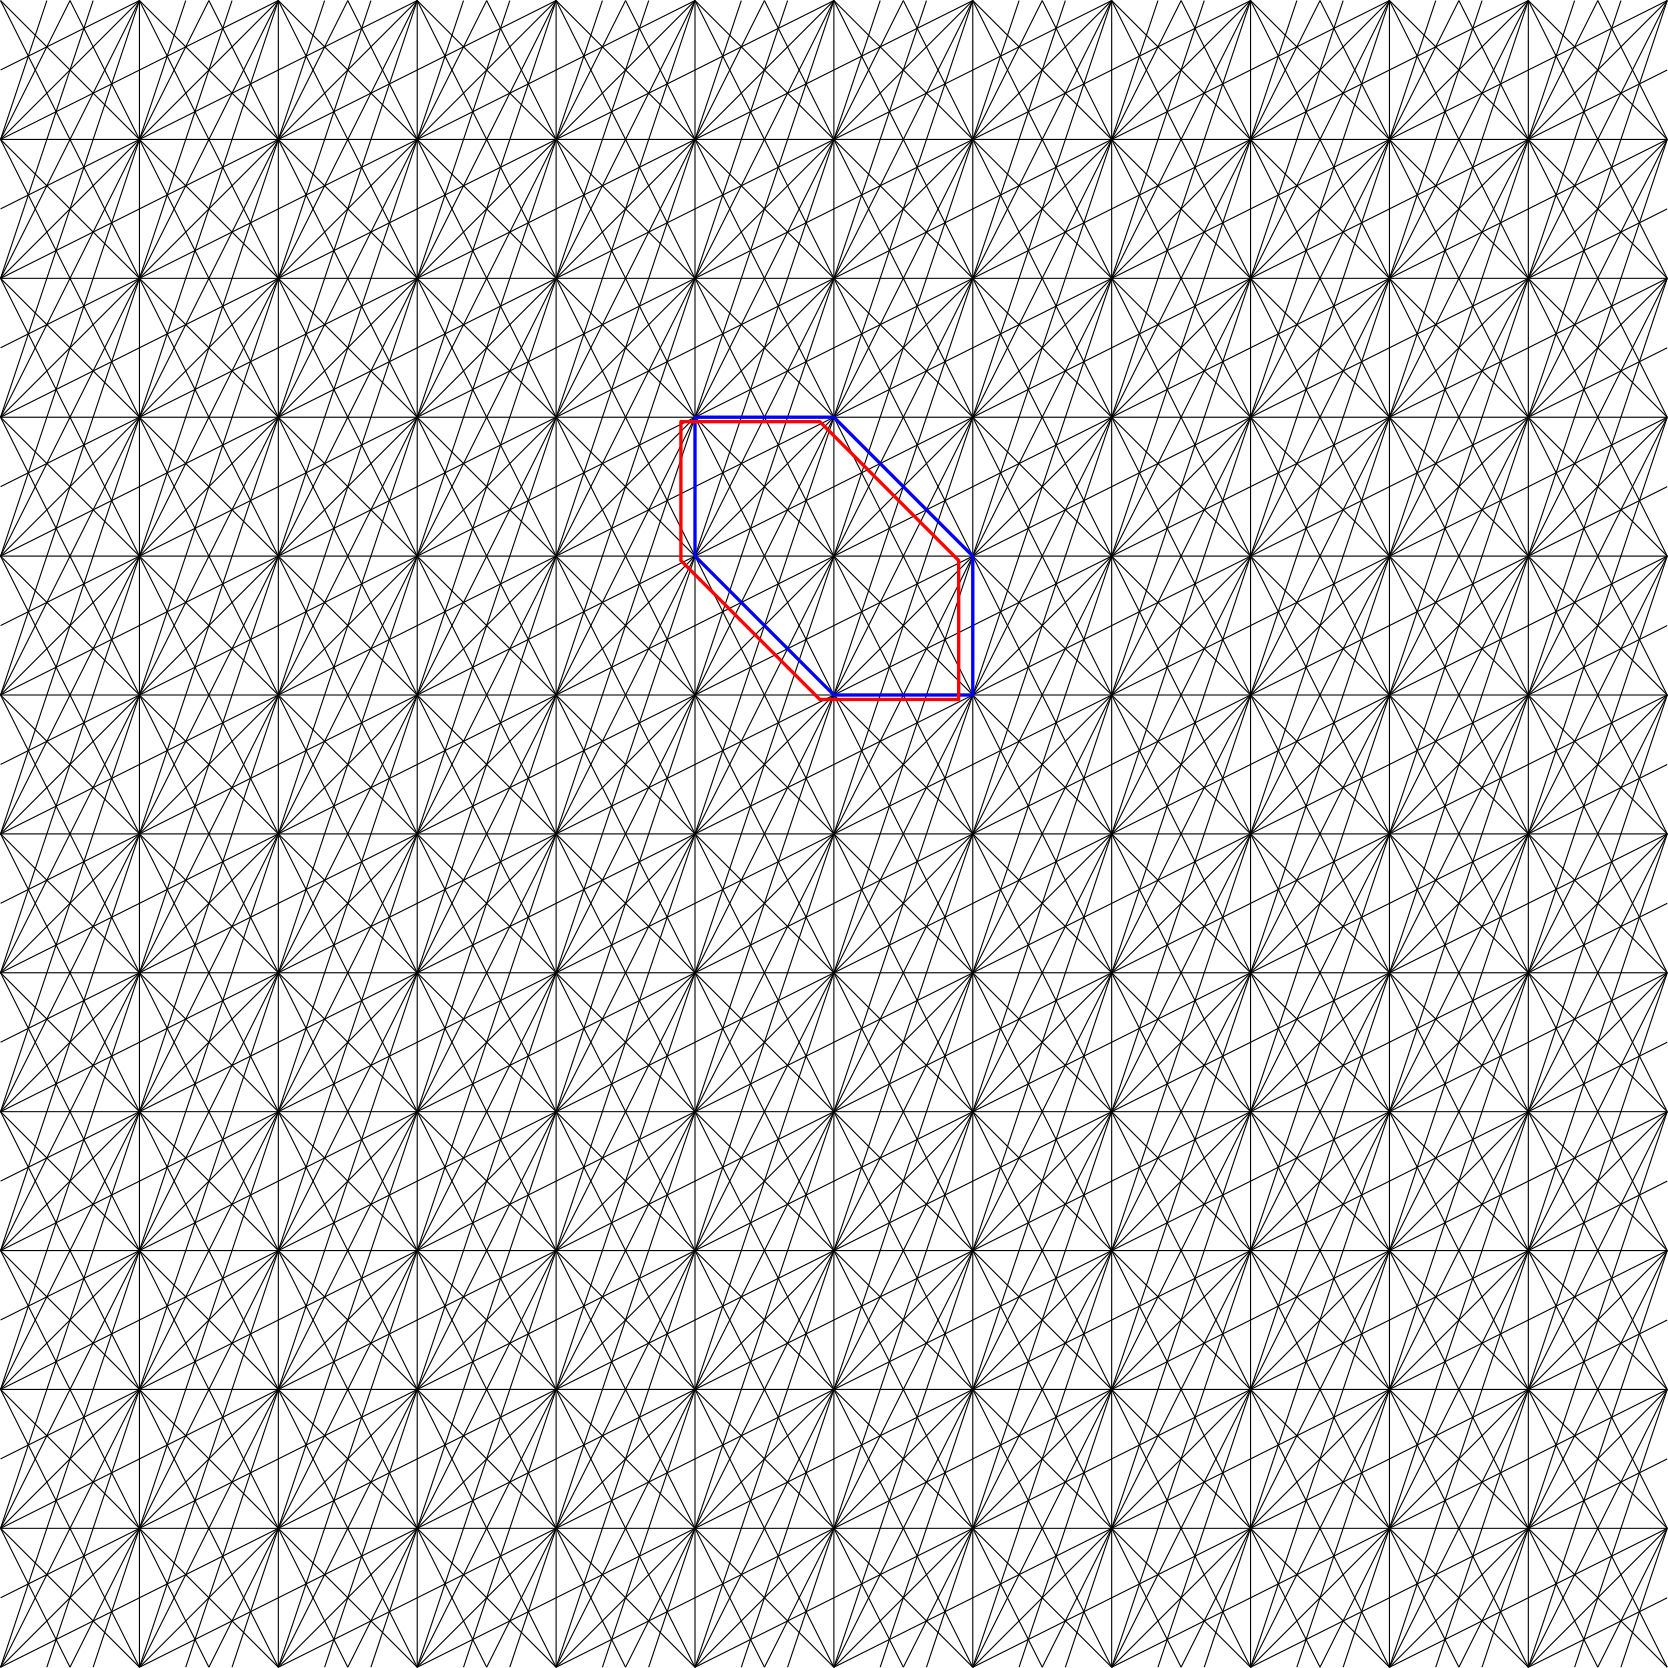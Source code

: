 <?xml version="1.0"?>
<!DOCTYPE ipe SYSTEM "ipe.dtd">
<ipe version="70218" creator="Ipe 7.2.26">
<info created="D:20240203125927" modified="D:20240209113902"/>
<ipestyle name="basic">
<symbol name="arrow/arc(spx)">
<path stroke="sym-stroke" fill="sym-stroke" pen="sym-pen">
0 0 m
-1 0.333 l
-1 -0.333 l
h
</path>
</symbol>
<symbol name="arrow/farc(spx)">
<path stroke="sym-stroke" fill="white" pen="sym-pen">
0 0 m
-1 0.333 l
-1 -0.333 l
h
</path>
</symbol>
<symbol name="arrow/ptarc(spx)">
<path stroke="sym-stroke" fill="sym-stroke" pen="sym-pen">
0 0 m
-1 0.333 l
-0.8 0 l
-1 -0.333 l
h
</path>
</symbol>
<symbol name="arrow/fptarc(spx)">
<path stroke="sym-stroke" fill="white" pen="sym-pen">
0 0 m
-1 0.333 l
-0.8 0 l
-1 -0.333 l
h
</path>
</symbol>
<symbol name="mark/circle(sx)" transformations="translations">
<path fill="sym-stroke">
0.6 0 0 0.6 0 0 e
0.4 0 0 0.4 0 0 e
</path>
</symbol>
<symbol name="mark/disk(sx)" transformations="translations">
<path fill="sym-stroke">
0.6 0 0 0.6 0 0 e
</path>
</symbol>
<symbol name="mark/fdisk(sfx)" transformations="translations">
<group>
<path fill="sym-fill">
0.5 0 0 0.5 0 0 e
</path>
<path fill="sym-stroke" fillrule="eofill">
0.6 0 0 0.6 0 0 e
0.4 0 0 0.4 0 0 e
</path>
</group>
</symbol>
<symbol name="mark/box(sx)" transformations="translations">
<path fill="sym-stroke" fillrule="eofill">
-0.6 -0.6 m
0.6 -0.6 l
0.6 0.6 l
-0.6 0.6 l
h
-0.4 -0.4 m
0.4 -0.4 l
0.4 0.4 l
-0.4 0.4 l
h
</path>
</symbol>
<symbol name="mark/square(sx)" transformations="translations">
<path fill="sym-stroke">
-0.6 -0.6 m
0.6 -0.6 l
0.6 0.6 l
-0.6 0.6 l
h
</path>
</symbol>
<symbol name="mark/fsquare(sfx)" transformations="translations">
<group>
<path fill="sym-fill">
-0.5 -0.5 m
0.5 -0.5 l
0.5 0.5 l
-0.5 0.5 l
h
</path>
<path fill="sym-stroke" fillrule="eofill">
-0.6 -0.6 m
0.6 -0.6 l
0.6 0.6 l
-0.6 0.6 l
h
-0.4 -0.4 m
0.4 -0.4 l
0.4 0.4 l
-0.4 0.4 l
h
</path>
</group>
</symbol>
<symbol name="mark/cross(sx)" transformations="translations">
<group>
<path fill="sym-stroke">
-0.43 -0.57 m
0.57 0.43 l
0.43 0.57 l
-0.57 -0.43 l
h
</path>
<path fill="sym-stroke">
-0.43 0.57 m
0.57 -0.43 l
0.43 -0.57 l
-0.57 0.43 l
h
</path>
</group>
</symbol>
<symbol name="arrow/fnormal(spx)">
<path stroke="sym-stroke" fill="white" pen="sym-pen">
0 0 m
-1 0.333 l
-1 -0.333 l
h
</path>
</symbol>
<symbol name="arrow/pointed(spx)">
<path stroke="sym-stroke" fill="sym-stroke" pen="sym-pen">
0 0 m
-1 0.333 l
-0.8 0 l
-1 -0.333 l
h
</path>
</symbol>
<symbol name="arrow/fpointed(spx)">
<path stroke="sym-stroke" fill="white" pen="sym-pen">
0 0 m
-1 0.333 l
-0.8 0 l
-1 -0.333 l
h
</path>
</symbol>
<symbol name="arrow/linear(spx)">
<path stroke="sym-stroke" pen="sym-pen">
-1 0.333 m
0 0 l
-1 -0.333 l
</path>
</symbol>
<symbol name="arrow/fdouble(spx)">
<path stroke="sym-stroke" fill="white" pen="sym-pen">
0 0 m
-1 0.333 l
-1 -0.333 l
h
-1 0 m
-2 0.333 l
-2 -0.333 l
h
</path>
</symbol>
<symbol name="arrow/double(spx)">
<path stroke="sym-stroke" fill="sym-stroke" pen="sym-pen">
0 0 m
-1 0.333 l
-1 -0.333 l
h
-1 0 m
-2 0.333 l
-2 -0.333 l
h
</path>
</symbol>
<symbol name="arrow/mid-normal(spx)">
<path stroke="sym-stroke" fill="sym-stroke" pen="sym-pen">
0.5 0 m
-0.5 0.333 l
-0.5 -0.333 l
h
</path>
</symbol>
<symbol name="arrow/mid-fnormal(spx)">
<path stroke="sym-stroke" fill="white" pen="sym-pen">
0.5 0 m
-0.5 0.333 l
-0.5 -0.333 l
h
</path>
</symbol>
<symbol name="arrow/mid-pointed(spx)">
<path stroke="sym-stroke" fill="sym-stroke" pen="sym-pen">
0.5 0 m
-0.5 0.333 l
-0.3 0 l
-0.5 -0.333 l
h
</path>
</symbol>
<symbol name="arrow/mid-fpointed(spx)">
<path stroke="sym-stroke" fill="white" pen="sym-pen">
0.5 0 m
-0.5 0.333 l
-0.3 0 l
-0.5 -0.333 l
h
</path>
</symbol>
<symbol name="arrow/mid-double(spx)">
<path stroke="sym-stroke" fill="sym-stroke" pen="sym-pen">
1 0 m
0 0.333 l
0 -0.333 l
h
0 0 m
-1 0.333 l
-1 -0.333 l
h
</path>
</symbol>
<symbol name="arrow/mid-fdouble(spx)">
<path stroke="sym-stroke" fill="white" pen="sym-pen">
1 0 m
0 0.333 l
0 -0.333 l
h
0 0 m
-1 0.333 l
-1 -0.333 l
h
</path>
</symbol>
<anglesize name="22.5 deg" value="22.5"/>
<anglesize name="30 deg" value="30"/>
<anglesize name="45 deg" value="45"/>
<anglesize name="60 deg" value="60"/>
<anglesize name="90 deg" value="90"/>
<arrowsize name="large" value="10"/>
<arrowsize name="small" value="5"/>
<arrowsize name="tiny" value="3"/>
<color name="blue" value="0 0 1"/>
<color name="brown" value="0.647 0.165 0.165"/>
<color name="darkblue" value="0 0 0.545"/>
<color name="darkcyan" value="0 0.545 0.545"/>
<color name="darkgray" value="0.663"/>
<color name="darkgreen" value="0 0.392 0"/>
<color name="darkmagenta" value="0.545 0 0.545"/>
<color name="darkorange" value="1 0.549 0"/>
<color name="darkred" value="0.545 0 0"/>
<color name="gold" value="1 0.843 0"/>
<color name="gray" value="0.745"/>
<color name="green" value="0 1 0"/>
<color name="lightblue" value="0.678 0.847 0.902"/>
<color name="lightcyan" value="0.878 1 1"/>
<color name="lightgray" value="0.827"/>
<color name="lightgreen" value="0.565 0.933 0.565"/>
<color name="lightyellow" value="1 1 0.878"/>
<color name="navy" value="0 0 0.502"/>
<color name="orange" value="1 0.647 0"/>
<color name="pink" value="1 0.753 0.796"/>
<color name="purple" value="0.627 0.125 0.941"/>
<color name="red" value="1 0 0"/>
<color name="seagreen" value="0.18 0.545 0.341"/>
<color name="turquoise" value="0.251 0.878 0.816"/>
<color name="violet" value="0.933 0.51 0.933"/>
<color name="yellow" value="1 1 0"/>
<dashstyle name="dash dot dotted" value="[4 2 1 2 1 2] 0"/>
<dashstyle name="dash dotted" value="[4 2 1 2] 0"/>
<dashstyle name="dashed" value="[4] 0"/>
<dashstyle name="dotted" value="[1 3] 0"/>
<gridsize name="10 pts (~3.5 mm)" value="10"/>
<gridsize name="14 pts (~5 mm)" value="14"/>
<gridsize name="16 pts (~6 mm)" value="16"/>
<gridsize name="20 pts (~7 mm)" value="20"/>
<gridsize name="28 pts (~10 mm)" value="28"/>
<gridsize name="32 pts (~12 mm)" value="32"/>
<gridsize name="4 pts" value="4"/>
<gridsize name="56 pts (~20 mm)" value="56"/>
<gridsize name="8 pts (~3 mm)" value="8"/>
<opacity name="10%" value="0.1"/>
<opacity name="30%" value="0.3"/>
<opacity name="50%" value="0.5"/>
<opacity name="75%" value="0.75"/>
<pen name="fat" value="1.2"/>
<pen name="heavier" value="0.8"/>
<pen name="ultrafat" value="2"/>
<symbolsize name="large" value="5"/>
<symbolsize name="small" value="2"/>
<symbolsize name="tiny" value="1.1"/>
<textsize name="Huge" value="\Huge"/>
<textsize name="LARGE" value="\LARGE"/>
<textsize name="Large" value="\Large"/>
<textsize name="footnote" value="\footnotesize"/>
<textsize name="huge" value="\huge"/>
<textsize name="large" value="\large"/>
<textsize name="script" value="\scriptsize"/>
<textsize name="small" value="\small"/>
<textsize name="tiny" value="\tiny"/>
<textstyle name="center" begin="\begin{center}" end="\end{center}"/>
<textstyle name="item" begin="\begin{itemize}\item{}" end="\end{itemize}"/>
<textstyle name="itemize" begin="\begin{itemize}" end="\end{itemize}"/>
<preamble>area = 1/35</preamble>
<layout paper="600 600" origin="0 0" frame="600 600"/>
<tiling name="falling" angle="-60" step="4" width="1"/>
<tiling name="rising" angle="30" step="4" width="1"/>
</ipestyle>
<page>
<layer name="bundle_0"/>
<layer name="bundle_1"/>
<layer name="bundle_2"/>
<layer name="bundle_3"/>
<layer name="bundle_4"/>
<layer name="bundle_5"/>
<layer name="bundle_6"/>
<layer name="bundle_7"/>
<view layers="bundle_0 bundle_1 bundle_2 bundle_3 bundle_4 bundle_5 bundle_6 bundle_7" active="bundle_0"/>
<path layer="bundle_0" stroke="0">
0 50 m
25 0 l
</path>
<path stroke="0">
0 100 m
50 0 l
</path>
<path stroke="0">
0 150 m
75 0 l
</path>
<path stroke="0">
0 200 m
100 0 l
</path>
<path stroke="0">
0 250 m
125 0 l
</path>
<path stroke="0">
0 300 m
150 0 l
</path>
<path stroke="0">
0 350 m
175 0 l
</path>
<path stroke="0">
0 400 m
200 0 l
</path>
<path stroke="0">
0 450 m
225 0 l
</path>
<path stroke="0">
0 500 m
250 0 l
</path>
<path stroke="0">
0 550 m
275 0 l
</path>
<path stroke="0">
0 600 m
300 0 l
</path>
<path stroke="0">
25 600 m
325 0 l
</path>
<path stroke="0">
50 600 m
350 0 l
</path>
<path stroke="0">
75 600 m
375 0 l
</path>
<path stroke="0">
100 600 m
400 0 l
</path>
<path stroke="0">
125 600 m
425 0 l
</path>
<path stroke="0">
150 600 m
450 0 l
</path>
<path stroke="0">
175 600 m
475 0 l
</path>
<path stroke="0">
200 600 m
500 0 l
</path>
<path stroke="0">
225 600 m
525 0 l
</path>
<path stroke="0">
250 600 m
550 0 l
</path>
<path stroke="0">
275 600 m
575 0 l
</path>
<path stroke="0">
300 600 m
600 0 l
</path>
<path stroke="0">
325 600 m
600 50 l
</path>
<path stroke="0">
350 600 m
600 100 l
</path>
<path stroke="0">
375 600 m
600 150 l
</path>
<path stroke="0">
400 600 m
600 200 l
</path>
<path stroke="0">
425 600 m
600 250 l
</path>
<path stroke="0">
450 600 m
600 300 l
</path>
<path stroke="0">
475 600 m
600 350 l
</path>
<path stroke="0">
500 600 m
600 400 l
</path>
<path stroke="0">
525 600 m
600 450 l
</path>
<path stroke="0">
550 600 m
600 500 l
</path>
<path stroke="0">
575 600 m
600 550 l
</path>
<path layer="bundle_1" stroke="0">
0 50 m
50 0 l
</path>
<path stroke="0">
0 100 m
100 0 l
</path>
<path stroke="0">
0 150 m
150 0 l
</path>
<path stroke="0">
0 200 m
200 0 l
</path>
<path stroke="0">
0 250 m
250 0 l
</path>
<path stroke="0">
0 300 m
300 0 l
</path>
<path stroke="0">
0 350 m
350 0 l
</path>
<path stroke="0">
0 400 m
400 0 l
</path>
<path stroke="0">
0 450 m
450 0 l
</path>
<path stroke="0">
0 500 m
500 0 l
</path>
<path stroke="0">
0 550 m
550 0 l
</path>
<path stroke="0">
0 600 m
600 0 l
</path>
<path stroke="0">
50 600 m
600 50 l
</path>
<path stroke="0">
100 600 m
600 100 l
</path>
<path stroke="0">
150 600 m
600 150 l
</path>
<path stroke="0">
200 600 m
600 200 l
</path>
<path stroke="0">
250 600 m
600 250 l
</path>
<path stroke="0">
300 600 m
600 300 l
</path>
<path stroke="0">
350 600 m
600 350 l
</path>
<path stroke="0">
400 600 m
600 400 l
</path>
<path stroke="0">
450 600 m
600 450 l
</path>
<path stroke="0">
500 600 m
600 500 l
</path>
<path stroke="0">
550 600 m
600 550 l
</path>
<path layer="bundle_2" stroke="0">
0 50 m
600 50 l
</path>
<path stroke="0">
0 100 m
600 100 l
</path>
<path stroke="0">
0 150 m
600 150 l
</path>
<path stroke="0">
0 200 m
600 200 l
</path>
<path stroke="0">
0 250 m
600 250 l
</path>
<path stroke="0">
0 300 m
600 300 l
</path>
<path stroke="0">
0 350 m
600 350 l
</path>
<path stroke="0">
0 400 m
600 400 l
</path>
<path stroke="0">
0 450 m
600 450 l
</path>
<path stroke="0">
0 500 m
600 500 l
</path>
<path stroke="0">
0 550 m
600 550 l
</path>
<path layer="bundle_3" stroke="0">
0 575 m
50 600 l
</path>
<path stroke="0">
0 550 m
100 600 l
</path>
<path stroke="0">
0 525 m
150 600 l
</path>
<path stroke="0">
0 500 m
200 600 l
</path>
<path stroke="0">
0 475 m
250 600 l
</path>
<path stroke="0">
0 450 m
300 600 l
</path>
<path stroke="0">
0 425 m
350 600 l
</path>
<path stroke="0">
0 400 m
400 600 l
</path>
<path stroke="0">
0 375 m
450 600 l
</path>
<path stroke="0">
0 350 m
500 600 l
</path>
<path stroke="0">
0 325 m
550 600 l
</path>
<path stroke="0">
0 300 m
600 600 l
</path>
<path stroke="0">
0 275 m
600 575 l
</path>
<path stroke="0">
0 250 m
600 550 l
</path>
<path stroke="0">
0 225 m
600 525 l
</path>
<path stroke="0">
0 200 m
600 500 l
</path>
<path stroke="0">
0 175 m
600 475 l
</path>
<path stroke="0">
0 150 m
600 450 l
</path>
<path stroke="0">
0 125 m
600 425 l
</path>
<path stroke="0">
0 100 m
600 400 l
</path>
<path stroke="0">
0 75 m
600 375 l
</path>
<path stroke="0">
0 50 m
600 350 l
</path>
<path stroke="0">
0 25 m
600 325 l
</path>
<path stroke="0">
0 0 m
600 300 l
</path>
<path stroke="0">
50 0 m
600 275 l
</path>
<path stroke="0">
100 0 m
600 250 l
</path>
<path stroke="0">
150 0 m
600 225 l
</path>
<path stroke="0">
200 0 m
600 200 l
</path>
<path stroke="0">
250 0 m
600 175 l
</path>
<path stroke="0">
300 0 m
600 150 l
</path>
<path stroke="0">
350 0 m
600 125 l
</path>
<path stroke="0">
400 0 m
600 100 l
</path>
<path stroke="0">
450 0 m
600 75 l
</path>
<path stroke="0">
500 0 m
600 50 l
</path>
<path stroke="0">
550 0 m
600 25 l
</path>
<path layer="bundle_4" stroke="0">
550 0 m
600 50 l
</path>
<path stroke="0">
500 0 m
600 100 l
</path>
<path stroke="0">
450 0 m
600 150 l
</path>
<path stroke="0">
400 0 m
600 200 l
</path>
<path stroke="0">
350 0 m
600 250 l
</path>
<path stroke="0">
300 0 m
600 300 l
</path>
<path stroke="0">
250 0 m
600 350 l
</path>
<path stroke="0">
200 0 m
600 400 l
</path>
<path stroke="0">
150 0 m
600 450 l
</path>
<path stroke="0">
100 0 m
600 500 l
</path>
<path stroke="0">
50 0 m
600 550 l
</path>
<path stroke="0">
0 0 m
600 600 l
</path>
<path stroke="0">
0 50 m
550 600 l
</path>
<path stroke="0">
0 100 m
500 600 l
</path>
<path stroke="0">
0 150 m
450 600 l
</path>
<path stroke="0">
0 200 m
400 600 l
</path>
<path stroke="0">
0 250 m
350 600 l
</path>
<path stroke="0">
0 300 m
300 600 l
</path>
<path stroke="0">
0 350 m
250 600 l
</path>
<path stroke="0">
0 400 m
200 600 l
</path>
<path stroke="0">
0 450 m
150 600 l
</path>
<path stroke="0">
0 500 m
100 600 l
</path>
<path stroke="0">
0 550 m
50 600 l
</path>
<path layer="bundle_5" stroke="0">
575 0 m
600 50 l
</path>
<path stroke="0">
550 0 m
600 100 l
</path>
<path stroke="0">
525 0 m
600 150 l
</path>
<path stroke="0">
500 0 m
600 200 l
</path>
<path stroke="0">
475 0 m
600 250 l
</path>
<path stroke="0">
450 0 m
600 300 l
</path>
<path stroke="0">
425 0 m
600 350 l
</path>
<path stroke="0">
400 0 m
600 400 l
</path>
<path stroke="0">
375 0 m
600 450 l
</path>
<path stroke="0">
350 0 m
600 500 l
</path>
<path stroke="0">
325 0 m
600 550 l
</path>
<path stroke="0">
300 0 m
600 600 l
</path>
<path stroke="0">
275 0 m
575 600 l
</path>
<path stroke="0">
250 0 m
550 600 l
</path>
<path stroke="0">
225 0 m
525 600 l
</path>
<path stroke="0">
200 0 m
500 600 l
</path>
<path stroke="0">
175 0 m
475 600 l
</path>
<path stroke="0">
150 0 m
450 600 l
</path>
<path stroke="0">
125 0 m
425 600 l
</path>
<path stroke="0">
100 0 m
400 600 l
</path>
<path stroke="0">
75 0 m
375 600 l
</path>
<path stroke="0">
50 0 m
350 600 l
</path>
<path stroke="0">
25 0 m
325 600 l
</path>
<path stroke="0">
0 0 m
300 600 l
</path>
<path stroke="0">
0 50 m
275 600 l
</path>
<path stroke="0">
0 100 m
250 600 l
</path>
<path stroke="0">
0 150 m
225 600 l
</path>
<path stroke="0">
0 200 m
200 600 l
</path>
<path stroke="0">
0 250 m
175 600 l
</path>
<path stroke="0">
0 300 m
150 600 l
</path>
<path stroke="0">
0 350 m
125 600 l
</path>
<path stroke="0">
0 400 m
100 600 l
</path>
<path stroke="0">
0 450 m
75 600 l
</path>
<path stroke="0">
0 500 m
50 600 l
</path>
<path stroke="0">
0 550 m
25 600 l
</path>
<path layer="bundle_6" stroke="0">
583.333 0 m
600 50 l
</path>
<path stroke="0">
566.667 0 m
600 100 l
</path>
<path stroke="0">
550 0 m
600 150 l
</path>
<path stroke="0">
533.333 0 m
600 200 l
</path>
<path stroke="0">
516.667 0 m
600 250 l
</path>
<path stroke="0">
500 0 m
600 300 l
</path>
<path stroke="0">
483.333 0 m
600 350 l
</path>
<path stroke="0">
466.667 0 m
600 400 l
</path>
<path stroke="0">
450 0 m
600 450 l
</path>
<path stroke="0">
433.333 0 m
600 500 l
</path>
<path stroke="0">
416.667 0 m
600 550 l
</path>
<path stroke="0">
400 0 m
600 600 l
</path>
<path stroke="0">
383.333 0 m
583.333 600 l
</path>
<path stroke="0">
366.667 0 m
566.667 600 l
</path>
<path stroke="0">
350 0 m
550 600 l
</path>
<path stroke="0">
333.333 0 m
533.333 600 l
</path>
<path stroke="0">
316.667 0 m
516.667 600 l
</path>
<path stroke="0">
300 0 m
500 600 l
</path>
<path stroke="0">
283.333 0 m
483.333 600 l
</path>
<path stroke="0">
266.667 0 m
466.667 600 l
</path>
<path stroke="0">
250 0 m
450 600 l
</path>
<path stroke="0">
233.333 0 m
433.333 600 l
</path>
<path stroke="0">
216.667 0 m
416.667 600 l
</path>
<path stroke="0">
200 0 m
400 600 l
</path>
<path stroke="0">
183.333 0 m
383.333 600 l
</path>
<path stroke="0">
166.667 0 m
366.667 600 l
</path>
<path stroke="0">
150 0 m
350 600 l
</path>
<path stroke="0">
133.333 0 m
333.333 600 l
</path>
<path stroke="0">
116.667 0 m
316.667 600 l
</path>
<path stroke="0">
100 0 m
300 600 l
</path>
<path stroke="0">
83.3333 0 m
283.333 600 l
</path>
<path stroke="0">
66.6667 0 m
266.667 600 l
</path>
<path stroke="0">
50 0 m
250 600 l
</path>
<path stroke="0">
33.3333 0 m
233.333 600 l
</path>
<path stroke="0">
16.6667 0 m
216.667 600 l
</path>
<path stroke="0">
0 0 m
200 600 l
</path>
<path stroke="0">
0 50 m
183.333 600 l
</path>
<path stroke="0">
0 100 m
166.667 600 l
</path>
<path stroke="0">
0 150 m
150 600 l
</path>
<path stroke="0">
0 200 m
133.333 600 l
</path>
<path stroke="0">
0 250 m
116.667 600 l
</path>
<path stroke="0">
0 300 m
100 600 l
</path>
<path stroke="0">
0 350 m
83.3333 600 l
</path>
<path stroke="0">
0 400 m
66.6667 600 l
</path>
<path stroke="0">
0 450 m
50 600 l
</path>
<path stroke="0">
0 500 m
33.3333 600 l
</path>
<path stroke="0">
0 550 m
16.6667 600 l
</path>
<path layer="bundle_7" stroke="0">
50 0 m
50 600 l
</path>
<path stroke="0">
100 0 m
100 600 l
</path>
<path stroke="0">
150 0 m
150 600 l
</path>
<path stroke="0">
200 0 m
200 600 l
</path>
<path stroke="0">
250 0 m
250 600 l
</path>
<path stroke="0">
300 0 m
300 600 l
</path>
<path stroke="0">
350 0 m
350 600 l
</path>
<path stroke="0">
400 0 m
400 600 l
</path>
<path stroke="0">
450 0 m
450 600 l
</path>
<path stroke="0">
500 0 m
500 600 l
</path>
<path stroke="0">
550 0 m
550 600 l
</path>
<path layer="bundle_0" matrix="1 0 0 1 50 -0" stroke="blue" pen="fat">
200 450 m
200 400 l
250 350.001 l
299.999 349.998 l
300.001 400.002 l
250 450 l
h
</path>
<path matrix="1 0 0 1 44.9247 -1.60117" stroke="red" pen="fat">
200 450 m
200 400 l
250 350.001 l
299.999 349.998 l
300.001 400.002 l
250 450 l
h
</path>
</page>
</ipe>
